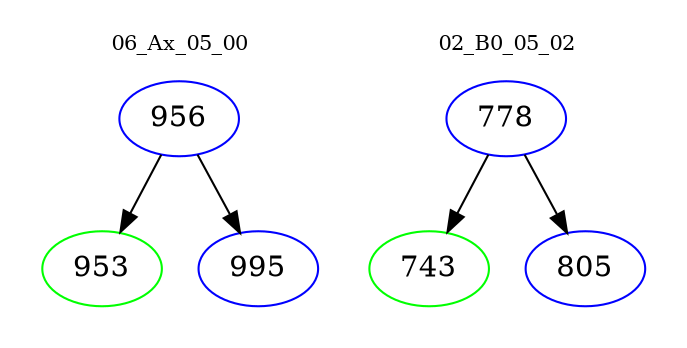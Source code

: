 digraph{
subgraph cluster_0 {
color = white
label = "06_Ax_05_00";
fontsize=10;
T0_956 [label="956", color="blue"]
T0_956 -> T0_953 [color="black"]
T0_953 [label="953", color="green"]
T0_956 -> T0_995 [color="black"]
T0_995 [label="995", color="blue"]
}
subgraph cluster_1 {
color = white
label = "02_B0_05_02";
fontsize=10;
T1_778 [label="778", color="blue"]
T1_778 -> T1_743 [color="black"]
T1_743 [label="743", color="green"]
T1_778 -> T1_805 [color="black"]
T1_805 [label="805", color="blue"]
}
}
